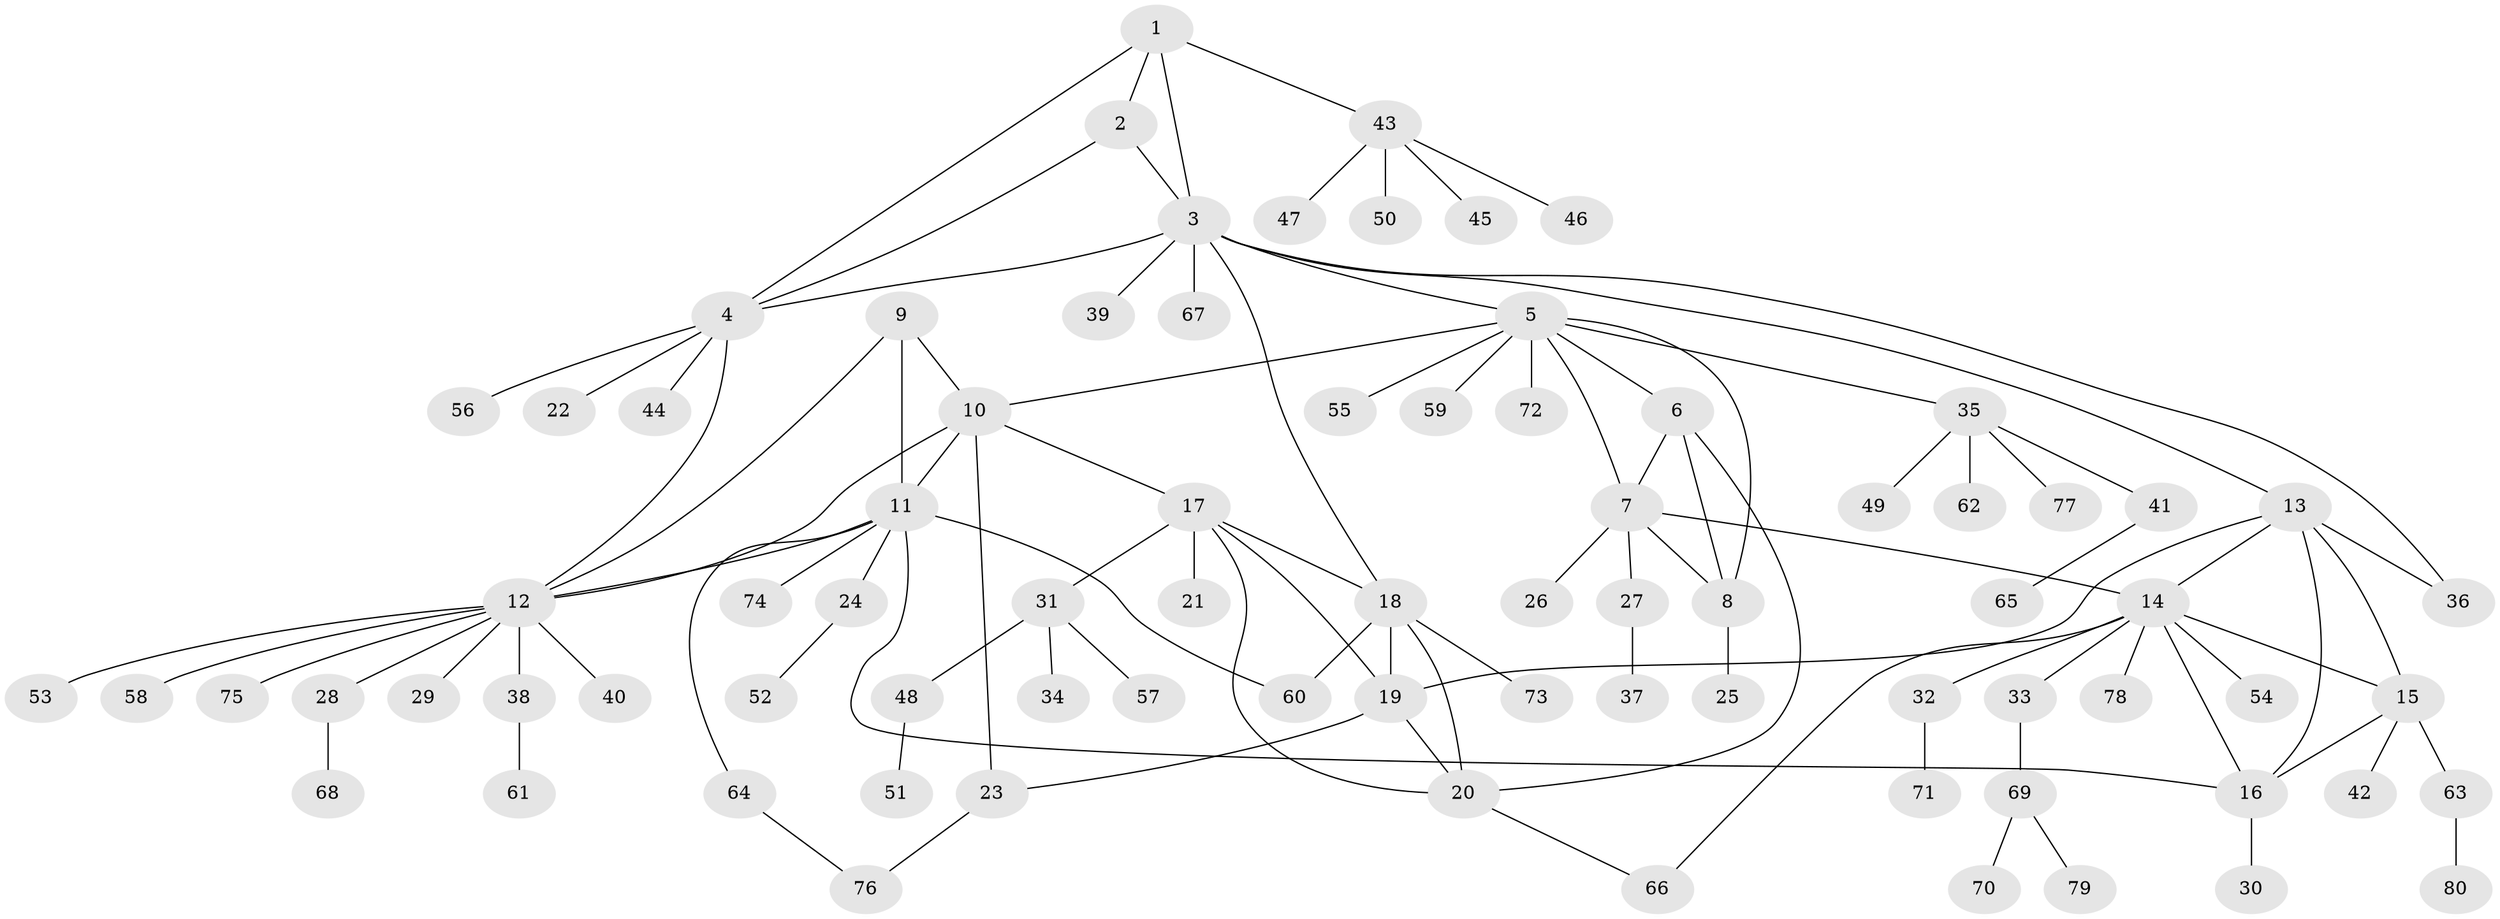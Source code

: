 // Generated by graph-tools (version 1.1) at 2025/50/03/09/25 03:50:39]
// undirected, 80 vertices, 105 edges
graph export_dot {
graph [start="1"]
  node [color=gray90,style=filled];
  1;
  2;
  3;
  4;
  5;
  6;
  7;
  8;
  9;
  10;
  11;
  12;
  13;
  14;
  15;
  16;
  17;
  18;
  19;
  20;
  21;
  22;
  23;
  24;
  25;
  26;
  27;
  28;
  29;
  30;
  31;
  32;
  33;
  34;
  35;
  36;
  37;
  38;
  39;
  40;
  41;
  42;
  43;
  44;
  45;
  46;
  47;
  48;
  49;
  50;
  51;
  52;
  53;
  54;
  55;
  56;
  57;
  58;
  59;
  60;
  61;
  62;
  63;
  64;
  65;
  66;
  67;
  68;
  69;
  70;
  71;
  72;
  73;
  74;
  75;
  76;
  77;
  78;
  79;
  80;
  1 -- 2;
  1 -- 3;
  1 -- 4;
  1 -- 43;
  2 -- 3;
  2 -- 4;
  3 -- 4;
  3 -- 5;
  3 -- 13;
  3 -- 18;
  3 -- 36;
  3 -- 39;
  3 -- 67;
  4 -- 12;
  4 -- 22;
  4 -- 44;
  4 -- 56;
  5 -- 6;
  5 -- 7;
  5 -- 8;
  5 -- 10;
  5 -- 35;
  5 -- 55;
  5 -- 59;
  5 -- 72;
  6 -- 7;
  6 -- 8;
  6 -- 20;
  7 -- 8;
  7 -- 14;
  7 -- 26;
  7 -- 27;
  8 -- 25;
  9 -- 10;
  9 -- 11;
  9 -- 12;
  10 -- 11;
  10 -- 12;
  10 -- 17;
  10 -- 23;
  11 -- 12;
  11 -- 16;
  11 -- 24;
  11 -- 60;
  11 -- 64;
  11 -- 74;
  12 -- 28;
  12 -- 29;
  12 -- 38;
  12 -- 40;
  12 -- 53;
  12 -- 58;
  12 -- 75;
  13 -- 14;
  13 -- 15;
  13 -- 16;
  13 -- 19;
  13 -- 36;
  14 -- 15;
  14 -- 16;
  14 -- 32;
  14 -- 33;
  14 -- 54;
  14 -- 66;
  14 -- 78;
  15 -- 16;
  15 -- 42;
  15 -- 63;
  16 -- 30;
  17 -- 18;
  17 -- 19;
  17 -- 20;
  17 -- 21;
  17 -- 31;
  18 -- 19;
  18 -- 20;
  18 -- 60;
  18 -- 73;
  19 -- 20;
  19 -- 23;
  20 -- 66;
  23 -- 76;
  24 -- 52;
  27 -- 37;
  28 -- 68;
  31 -- 34;
  31 -- 48;
  31 -- 57;
  32 -- 71;
  33 -- 69;
  35 -- 41;
  35 -- 49;
  35 -- 62;
  35 -- 77;
  38 -- 61;
  41 -- 65;
  43 -- 45;
  43 -- 46;
  43 -- 47;
  43 -- 50;
  48 -- 51;
  63 -- 80;
  64 -- 76;
  69 -- 70;
  69 -- 79;
}
